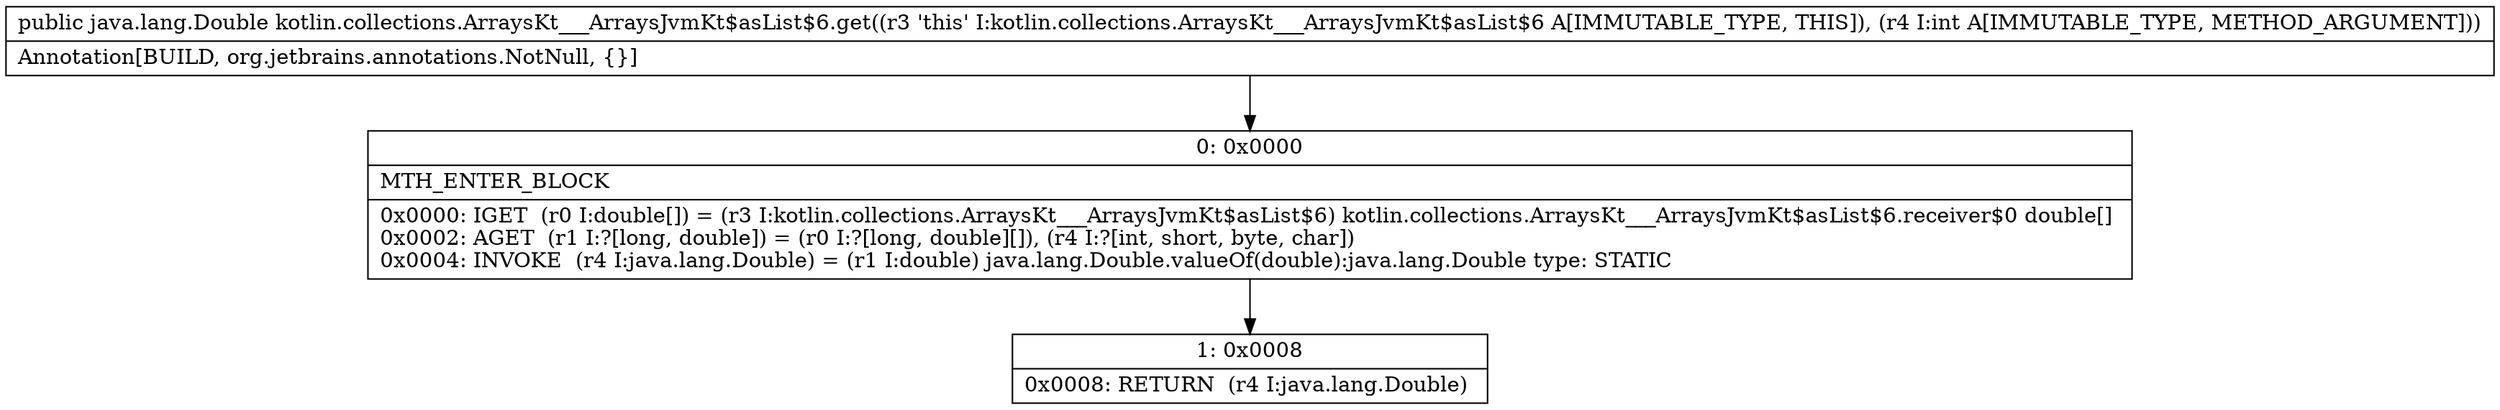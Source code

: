 digraph "CFG forkotlin.collections.ArraysKt___ArraysJvmKt$asList$6.get(I)Ljava\/lang\/Double;" {
Node_0 [shape=record,label="{0\:\ 0x0000|MTH_ENTER_BLOCK\l|0x0000: IGET  (r0 I:double[]) = (r3 I:kotlin.collections.ArraysKt___ArraysJvmKt$asList$6) kotlin.collections.ArraysKt___ArraysJvmKt$asList$6.receiver$0 double[] \l0x0002: AGET  (r1 I:?[long, double]) = (r0 I:?[long, double][]), (r4 I:?[int, short, byte, char]) \l0x0004: INVOKE  (r4 I:java.lang.Double) = (r1 I:double) java.lang.Double.valueOf(double):java.lang.Double type: STATIC \l}"];
Node_1 [shape=record,label="{1\:\ 0x0008|0x0008: RETURN  (r4 I:java.lang.Double) \l}"];
MethodNode[shape=record,label="{public java.lang.Double kotlin.collections.ArraysKt___ArraysJvmKt$asList$6.get((r3 'this' I:kotlin.collections.ArraysKt___ArraysJvmKt$asList$6 A[IMMUTABLE_TYPE, THIS]), (r4 I:int A[IMMUTABLE_TYPE, METHOD_ARGUMENT]))  | Annotation[BUILD, org.jetbrains.annotations.NotNull, \{\}]\l}"];
MethodNode -> Node_0;
Node_0 -> Node_1;
}

